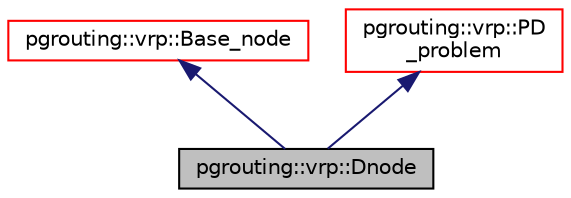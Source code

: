 digraph "pgrouting::vrp::Dnode"
{
  edge [fontname="Helvetica",fontsize="10",labelfontname="Helvetica",labelfontsize="10"];
  node [fontname="Helvetica",fontsize="10",shape=record];
  Node4 [label="pgrouting::vrp::Dnode",height=0.2,width=0.4,color="black", fillcolor="grey75", style="filled", fontcolor="black"];
  Node5 -> Node4 [dir="back",color="midnightblue",fontsize="10",style="solid",fontname="Helvetica"];
  Node5 [label="pgrouting::vrp::Base_node",height=0.2,width=0.4,color="red", fillcolor="white", style="filled",URL="$classpgrouting_1_1vrp_1_1Base__node.html",tooltip="The Base_node class defines the operations that can be performed in a 2D node. "];
  Node7 -> Node4 [dir="back",color="midnightblue",fontsize="10",style="solid",fontname="Helvetica"];
  Node7 [label="pgrouting::vrp::PD\l_problem",height=0.2,width=0.4,color="red", fillcolor="white", style="filled",URL="$classpgrouting_1_1vrp_1_1PD__problem.html"];
}
